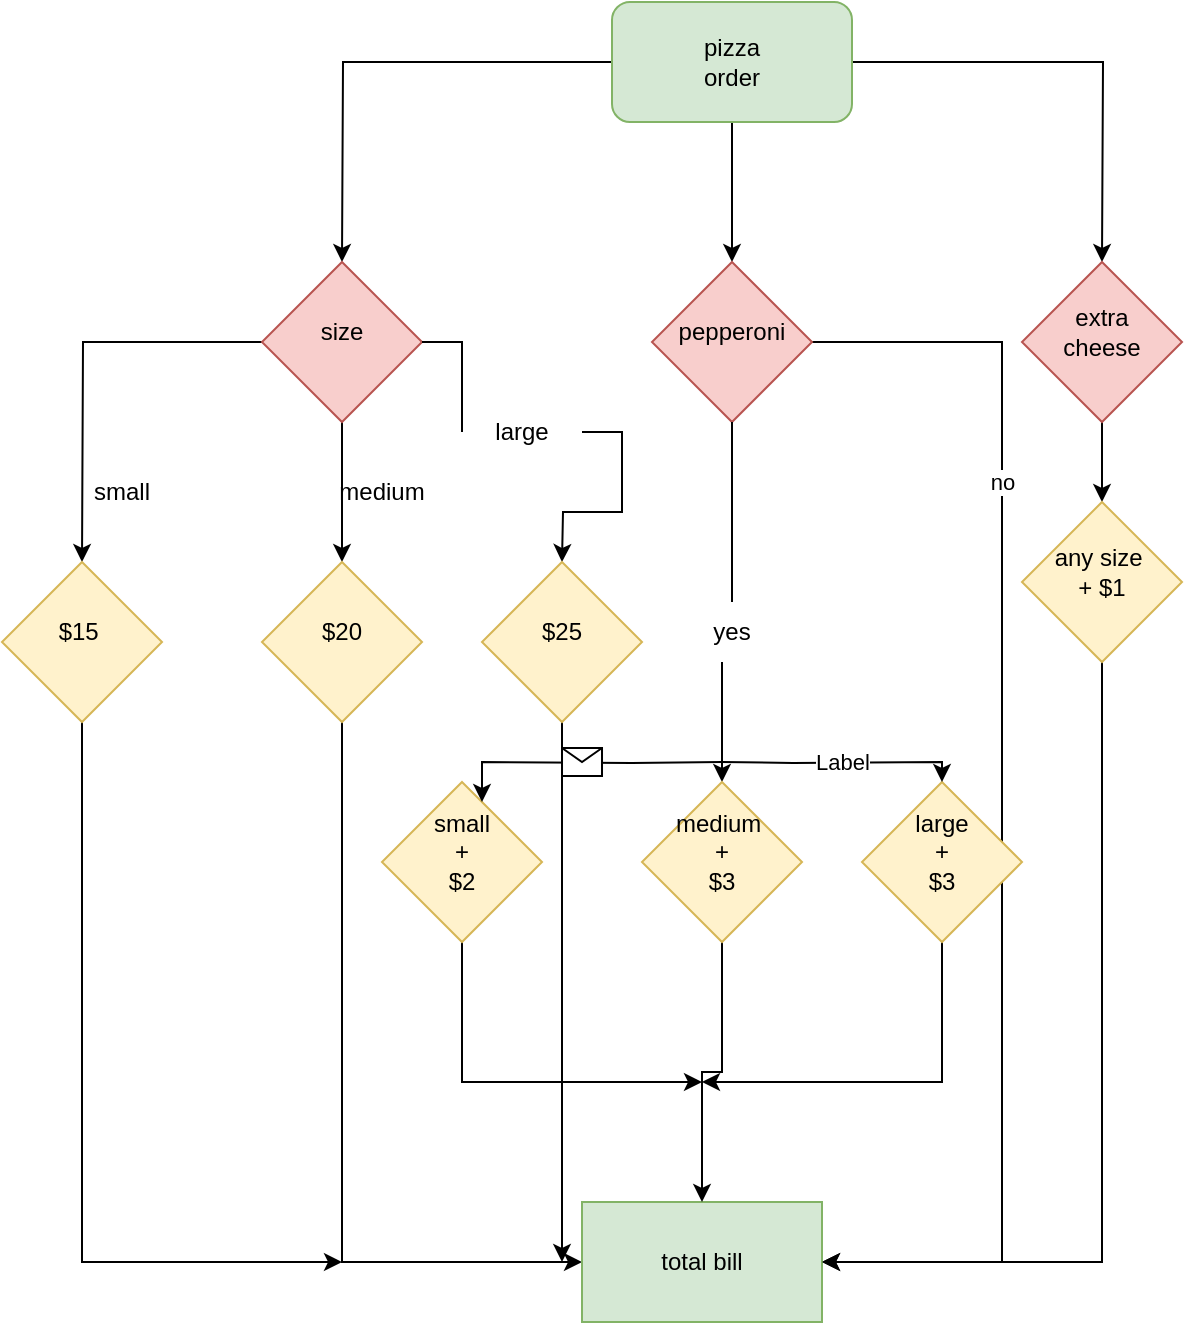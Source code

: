<mxfile version="15.4.0" type="device"><diagram id="C4-uzjTS2zRzK4I6TeIX" name="Page-1"><mxGraphModel dx="1024" dy="584" grid="1" gridSize="10" guides="1" tooltips="1" connect="1" arrows="1" fold="1" page="1" pageScale="1" pageWidth="850" pageHeight="1100" math="0" shadow="0"><root><mxCell id="0"/><mxCell id="1" parent="0"/><mxCell id="UQTVrYzMk53s95awsFhK-3" style="edgeStyle=orthogonalEdgeStyle;rounded=0;orthogonalLoop=1;jettySize=auto;html=1;" edge="1" parent="1" source="UQTVrYzMk53s95awsFhK-1"><mxGeometry relative="1" as="geometry"><mxPoint x="425" y="170" as="targetPoint"/></mxGeometry></mxCell><mxCell id="UQTVrYzMk53s95awsFhK-4" style="edgeStyle=orthogonalEdgeStyle;rounded=0;orthogonalLoop=1;jettySize=auto;html=1;" edge="1" parent="1" source="UQTVrYzMk53s95awsFhK-1"><mxGeometry relative="1" as="geometry"><mxPoint x="230.0" y="170" as="targetPoint"/></mxGeometry></mxCell><mxCell id="UQTVrYzMk53s95awsFhK-5" style="edgeStyle=orthogonalEdgeStyle;rounded=0;orthogonalLoop=1;jettySize=auto;html=1;" edge="1" parent="1" source="UQTVrYzMk53s95awsFhK-1"><mxGeometry relative="1" as="geometry"><mxPoint x="610" y="170" as="targetPoint"/></mxGeometry></mxCell><mxCell id="UQTVrYzMk53s95awsFhK-1" value="" style="rounded=1;whiteSpace=wrap;html=1;fillColor=#d5e8d4;strokeColor=#82b366;" vertex="1" parent="1"><mxGeometry x="365" y="40" width="120" height="60" as="geometry"/></mxCell><mxCell id="UQTVrYzMk53s95awsFhK-2" value="pizza order" style="text;html=1;strokeColor=none;fillColor=none;align=center;verticalAlign=middle;whiteSpace=wrap;rounded=0;" vertex="1" parent="1"><mxGeometry x="395" y="55" width="60" height="30" as="geometry"/></mxCell><mxCell id="UQTVrYzMk53s95awsFhK-12" style="edgeStyle=orthogonalEdgeStyle;rounded=0;orthogonalLoop=1;jettySize=auto;html=1;" edge="1" parent="1" source="UQTVrYzMk53s95awsFhK-6"><mxGeometry relative="1" as="geometry"><mxPoint x="100" y="320" as="targetPoint"/></mxGeometry></mxCell><mxCell id="UQTVrYzMk53s95awsFhK-14" style="edgeStyle=orthogonalEdgeStyle;rounded=0;orthogonalLoop=1;jettySize=auto;html=1;" edge="1" parent="1" source="UQTVrYzMk53s95awsFhK-6"><mxGeometry relative="1" as="geometry"><mxPoint x="230.0" y="320" as="targetPoint"/></mxGeometry></mxCell><mxCell id="UQTVrYzMk53s95awsFhK-6" value="" style="rhombus;whiteSpace=wrap;html=1;fillColor=#f8cecc;strokeColor=#b85450;" vertex="1" parent="1"><mxGeometry x="190" y="170" width="80" height="80" as="geometry"/></mxCell><mxCell id="UQTVrYzMk53s95awsFhK-13" style="edgeStyle=orthogonalEdgeStyle;rounded=0;orthogonalLoop=1;jettySize=auto;html=1;exitX=1;exitY=0.5;exitDx=0;exitDy=0;startArrow=none;" edge="1" parent="1" source="UQTVrYzMk53s95awsFhK-17"><mxGeometry relative="1" as="geometry"><mxPoint x="340" y="320" as="targetPoint"/></mxGeometry></mxCell><mxCell id="UQTVrYzMk53s95awsFhK-7" value="size" style="text;html=1;strokeColor=none;fillColor=none;align=center;verticalAlign=middle;whiteSpace=wrap;rounded=0;" vertex="1" parent="1"><mxGeometry x="200" y="190" width="60" height="30" as="geometry"/></mxCell><mxCell id="UQTVrYzMk53s95awsFhK-32" style="edgeStyle=orthogonalEdgeStyle;rounded=0;orthogonalLoop=1;jettySize=auto;html=1;entryX=0.5;entryY=0;entryDx=0;entryDy=0;startArrow=none;" edge="1" parent="1" source="UQTVrYzMk53s95awsFhK-54" target="UQTVrYzMk53s95awsFhK-35"><mxGeometry relative="1" as="geometry"><mxPoint x="425" y="410" as="targetPoint"/><Array as="points"><mxPoint x="425" y="340"/><mxPoint x="420" y="340"/></Array></mxGeometry></mxCell><mxCell id="UQTVrYzMk53s95awsFhK-53" style="edgeStyle=orthogonalEdgeStyle;rounded=0;orthogonalLoop=1;jettySize=auto;html=1;entryX=1;entryY=0.5;entryDx=0;entryDy=0;" edge="1" parent="1" source="UQTVrYzMk53s95awsFhK-8" target="UQTVrYzMk53s95awsFhK-28"><mxGeometry relative="1" as="geometry"><Array as="points"><mxPoint x="560" y="210"/><mxPoint x="560" y="670"/></Array></mxGeometry></mxCell><mxCell id="UQTVrYzMk53s95awsFhK-8" value="" style="rhombus;whiteSpace=wrap;html=1;fillColor=#f8cecc;strokeColor=#b85450;" vertex="1" parent="1"><mxGeometry x="385" y="170" width="80" height="80" as="geometry"/></mxCell><mxCell id="UQTVrYzMk53s95awsFhK-9" value="pepperoni" style="text;html=1;strokeColor=none;fillColor=none;align=center;verticalAlign=middle;whiteSpace=wrap;rounded=0;" vertex="1" parent="1"><mxGeometry x="395" y="190" width="60" height="30" as="geometry"/></mxCell><mxCell id="UQTVrYzMk53s95awsFhK-50" style="edgeStyle=orthogonalEdgeStyle;rounded=0;orthogonalLoop=1;jettySize=auto;html=1;entryX=0.5;entryY=0;entryDx=0;entryDy=0;" edge="1" parent="1" source="UQTVrYzMk53s95awsFhK-10" target="UQTVrYzMk53s95awsFhK-47"><mxGeometry relative="1" as="geometry"/></mxCell><mxCell id="UQTVrYzMk53s95awsFhK-10" value="" style="rhombus;whiteSpace=wrap;html=1;fillColor=#f8cecc;strokeColor=#b85450;" vertex="1" parent="1"><mxGeometry x="570" y="170" width="80" height="80" as="geometry"/></mxCell><mxCell id="UQTVrYzMk53s95awsFhK-11" value="extra cheese" style="text;html=1;strokeColor=none;fillColor=none;align=center;verticalAlign=middle;whiteSpace=wrap;rounded=0;" vertex="1" parent="1"><mxGeometry x="580" y="190" width="60" height="30" as="geometry"/></mxCell><mxCell id="UQTVrYzMk53s95awsFhK-15" value="small" style="text;html=1;strokeColor=none;fillColor=none;align=center;verticalAlign=middle;whiteSpace=wrap;rounded=0;" vertex="1" parent="1"><mxGeometry x="90" y="270" width="60" height="30" as="geometry"/></mxCell><mxCell id="UQTVrYzMk53s95awsFhK-16" value="medium" style="text;html=1;strokeColor=none;fillColor=none;align=center;verticalAlign=middle;whiteSpace=wrap;rounded=0;" vertex="1" parent="1"><mxGeometry x="220" y="270" width="60" height="30" as="geometry"/></mxCell><mxCell id="UQTVrYzMk53s95awsFhK-17" value="large" style="text;html=1;strokeColor=none;fillColor=none;align=center;verticalAlign=middle;whiteSpace=wrap;rounded=0;" vertex="1" parent="1"><mxGeometry x="290" y="240" width="60" height="30" as="geometry"/></mxCell><mxCell id="UQTVrYzMk53s95awsFhK-18" value="" style="edgeStyle=orthogonalEdgeStyle;rounded=0;orthogonalLoop=1;jettySize=auto;html=1;exitX=1;exitY=0.5;exitDx=0;exitDy=0;endArrow=none;" edge="1" parent="1" source="UQTVrYzMk53s95awsFhK-6" target="UQTVrYzMk53s95awsFhK-17"><mxGeometry relative="1" as="geometry"><mxPoint x="340" y="320" as="targetPoint"/><mxPoint x="270.0" y="210" as="sourcePoint"/></mxGeometry></mxCell><mxCell id="UQTVrYzMk53s95awsFhK-31" style="edgeStyle=orthogonalEdgeStyle;rounded=0;orthogonalLoop=1;jettySize=auto;html=1;" edge="1" parent="1" source="UQTVrYzMk53s95awsFhK-21"><mxGeometry relative="1" as="geometry"><mxPoint x="230.0" y="670" as="targetPoint"/><Array as="points"><mxPoint x="100" y="670"/></Array></mxGeometry></mxCell><mxCell id="UQTVrYzMk53s95awsFhK-21" value="" style="rhombus;whiteSpace=wrap;html=1;fillColor=#fff2cc;strokeColor=#d6b656;" vertex="1" parent="1"><mxGeometry x="60" y="320" width="80" height="80" as="geometry"/></mxCell><mxCell id="UQTVrYzMk53s95awsFhK-22" value="$15&amp;nbsp;" style="text;html=1;strokeColor=none;fillColor=none;align=center;verticalAlign=middle;whiteSpace=wrap;rounded=0;" vertex="1" parent="1"><mxGeometry x="70" y="340" width="60" height="30" as="geometry"/></mxCell><mxCell id="UQTVrYzMk53s95awsFhK-27" style="edgeStyle=orthogonalEdgeStyle;rounded=0;orthogonalLoop=1;jettySize=auto;html=1;entryX=0;entryY=0.5;entryDx=0;entryDy=0;" edge="1" parent="1" source="UQTVrYzMk53s95awsFhK-23" target="UQTVrYzMk53s95awsFhK-28"><mxGeometry relative="1" as="geometry"><mxPoint x="230.0" y="650" as="targetPoint"/><Array as="points"><mxPoint x="230" y="670"/></Array></mxGeometry></mxCell><mxCell id="UQTVrYzMk53s95awsFhK-23" value="" style="rhombus;whiteSpace=wrap;html=1;fillColor=#fff2cc;strokeColor=#d6b656;" vertex="1" parent="1"><mxGeometry x="190" y="320" width="80" height="80" as="geometry"/></mxCell><mxCell id="UQTVrYzMk53s95awsFhK-24" value="$20" style="text;html=1;strokeColor=none;fillColor=none;align=center;verticalAlign=middle;whiteSpace=wrap;rounded=0;" vertex="1" parent="1"><mxGeometry x="200" y="340" width="60" height="30" as="geometry"/></mxCell><mxCell id="UQTVrYzMk53s95awsFhK-30" style="edgeStyle=orthogonalEdgeStyle;rounded=0;orthogonalLoop=1;jettySize=auto;html=1;" edge="1" parent="1" source="UQTVrYzMk53s95awsFhK-25"><mxGeometry relative="1" as="geometry"><mxPoint x="340" y="670" as="targetPoint"/></mxGeometry></mxCell><mxCell id="UQTVrYzMk53s95awsFhK-25" value="" style="rhombus;whiteSpace=wrap;html=1;fillColor=#fff2cc;strokeColor=#d6b656;" vertex="1" parent="1"><mxGeometry x="300" y="320" width="80" height="80" as="geometry"/></mxCell><mxCell id="UQTVrYzMk53s95awsFhK-26" value="$25" style="text;html=1;strokeColor=none;fillColor=none;align=center;verticalAlign=middle;whiteSpace=wrap;rounded=0;" vertex="1" parent="1"><mxGeometry x="310" y="340" width="60" height="30" as="geometry"/></mxCell><mxCell id="UQTVrYzMk53s95awsFhK-28" value="" style="rounded=0;whiteSpace=wrap;html=1;fillColor=#d5e8d4;strokeColor=#82b366;" vertex="1" parent="1"><mxGeometry x="350" y="640" width="120" height="60" as="geometry"/></mxCell><mxCell id="UQTVrYzMk53s95awsFhK-29" value="total bill" style="text;html=1;strokeColor=none;fillColor=none;align=center;verticalAlign=middle;whiteSpace=wrap;rounded=0;" vertex="1" parent="1"><mxGeometry x="380" y="655" width="60" height="30" as="geometry"/></mxCell><mxCell id="UQTVrYzMk53s95awsFhK-39" style="edgeStyle=orthogonalEdgeStyle;rounded=0;orthogonalLoop=1;jettySize=auto;html=1;" edge="1" parent="1" source="UQTVrYzMk53s95awsFhK-33"><mxGeometry relative="1" as="geometry"><mxPoint x="410" y="580" as="targetPoint"/><Array as="points"><mxPoint x="290" y="580"/></Array></mxGeometry></mxCell><mxCell id="UQTVrYzMk53s95awsFhK-33" value="" style="rhombus;whiteSpace=wrap;html=1;fillColor=#fff2cc;strokeColor=#d6b656;" vertex="1" parent="1"><mxGeometry x="250" y="430" width="80" height="80" as="geometry"/></mxCell><mxCell id="UQTVrYzMk53s95awsFhK-34" value="small&lt;br&gt;+&lt;br&gt;$2" style="text;html=1;strokeColor=none;fillColor=none;align=center;verticalAlign=middle;whiteSpace=wrap;rounded=0;" vertex="1" parent="1"><mxGeometry x="260" y="450" width="60" height="30" as="geometry"/></mxCell><mxCell id="UQTVrYzMk53s95awsFhK-45" style="edgeStyle=orthogonalEdgeStyle;rounded=0;orthogonalLoop=1;jettySize=auto;html=1;" edge="1" parent="1" source="UQTVrYzMk53s95awsFhK-35" target="UQTVrYzMk53s95awsFhK-28"><mxGeometry relative="1" as="geometry"/></mxCell><mxCell id="UQTVrYzMk53s95awsFhK-35" value="" style="rhombus;whiteSpace=wrap;html=1;fillColor=#fff2cc;strokeColor=#d6b656;" vertex="1" parent="1"><mxGeometry x="380" y="430" width="80" height="80" as="geometry"/></mxCell><mxCell id="UQTVrYzMk53s95awsFhK-36" value="medium&amp;nbsp;&lt;br&gt;+&lt;br&gt;$3" style="text;html=1;strokeColor=none;fillColor=none;align=center;verticalAlign=middle;whiteSpace=wrap;rounded=0;" vertex="1" parent="1"><mxGeometry x="390" y="450" width="60" height="30" as="geometry"/></mxCell><mxCell id="UQTVrYzMk53s95awsFhK-46" style="edgeStyle=orthogonalEdgeStyle;rounded=0;orthogonalLoop=1;jettySize=auto;html=1;" edge="1" parent="1" source="UQTVrYzMk53s95awsFhK-37"><mxGeometry relative="1" as="geometry"><mxPoint x="410" y="580" as="targetPoint"/><Array as="points"><mxPoint x="530" y="580"/></Array></mxGeometry></mxCell><mxCell id="UQTVrYzMk53s95awsFhK-37" value="" style="rhombus;whiteSpace=wrap;html=1;fillColor=#fff2cc;strokeColor=#d6b656;" vertex="1" parent="1"><mxGeometry x="490" y="430" width="80" height="80" as="geometry"/></mxCell><mxCell id="UQTVrYzMk53s95awsFhK-38" value="large&lt;br&gt;+&lt;br&gt;$3" style="text;html=1;strokeColor=none;fillColor=none;align=center;verticalAlign=middle;whiteSpace=wrap;rounded=0;" vertex="1" parent="1"><mxGeometry x="500" y="450" width="60" height="30" as="geometry"/></mxCell><mxCell id="UQTVrYzMk53s95awsFhK-40" value="" style="endArrow=classic;html=1;rounded=0;edgeStyle=orthogonalEdgeStyle;entryX=0.5;entryY=0;entryDx=0;entryDy=0;" edge="1" parent="1" target="UQTVrYzMk53s95awsFhK-37"><mxGeometry relative="1" as="geometry"><mxPoint x="420" y="420" as="sourcePoint"/><mxPoint x="520" y="420" as="targetPoint"/></mxGeometry></mxCell><mxCell id="UQTVrYzMk53s95awsFhK-41" value="Label" style="edgeLabel;resizable=0;html=1;align=center;verticalAlign=middle;" connectable="0" vertex="1" parent="UQTVrYzMk53s95awsFhK-40"><mxGeometry relative="1" as="geometry"/></mxCell><mxCell id="UQTVrYzMk53s95awsFhK-43" value="" style="endArrow=classic;html=1;rounded=0;edgeStyle=orthogonalEdgeStyle;entryX=0.625;entryY=0.125;entryDx=0;entryDy=0;entryPerimeter=0;" edge="1" parent="1" target="UQTVrYzMk53s95awsFhK-33"><mxGeometry relative="1" as="geometry"><mxPoint x="420" y="420" as="sourcePoint"/><mxPoint x="530" y="460" as="targetPoint"/></mxGeometry></mxCell><mxCell id="UQTVrYzMk53s95awsFhK-44" value="" style="shape=message;html=1;outlineConnect=0;" vertex="1" parent="UQTVrYzMk53s95awsFhK-43"><mxGeometry width="20" height="14" relative="1" as="geometry"><mxPoint x="-10" y="-7" as="offset"/></mxGeometry></mxCell><mxCell id="UQTVrYzMk53s95awsFhK-51" style="edgeStyle=orthogonalEdgeStyle;rounded=0;orthogonalLoop=1;jettySize=auto;html=1;entryX=1;entryY=0.5;entryDx=0;entryDy=0;" edge="1" parent="1" source="UQTVrYzMk53s95awsFhK-47" target="UQTVrYzMk53s95awsFhK-28"><mxGeometry relative="1" as="geometry"><Array as="points"><mxPoint x="610" y="670"/></Array></mxGeometry></mxCell><mxCell id="UQTVrYzMk53s95awsFhK-47" value="" style="rhombus;whiteSpace=wrap;html=1;fillColor=#fff2cc;strokeColor=#d6b656;" vertex="1" parent="1"><mxGeometry x="570" y="290" width="80" height="80" as="geometry"/></mxCell><mxCell id="UQTVrYzMk53s95awsFhK-48" value="any size&amp;nbsp;&lt;br&gt;+ $1" style="text;html=1;strokeColor=none;fillColor=none;align=center;verticalAlign=middle;whiteSpace=wrap;rounded=0;" vertex="1" parent="1"><mxGeometry x="580" y="310" width="60" height="30" as="geometry"/></mxCell><mxCell id="UQTVrYzMk53s95awsFhK-49" value="no" style="edgeLabel;resizable=0;html=1;align=center;verticalAlign=middle;" connectable="0" vertex="1" parent="1"><mxGeometry x="560" y="280" as="geometry"/></mxCell><mxCell id="UQTVrYzMk53s95awsFhK-54" value="yes" style="text;html=1;strokeColor=none;fillColor=none;align=center;verticalAlign=middle;whiteSpace=wrap;rounded=0;" vertex="1" parent="1"><mxGeometry x="395" y="340" width="60" height="30" as="geometry"/></mxCell><mxCell id="UQTVrYzMk53s95awsFhK-55" value="" style="edgeStyle=orthogonalEdgeStyle;rounded=0;orthogonalLoop=1;jettySize=auto;html=1;entryX=0.5;entryY=0;entryDx=0;entryDy=0;endArrow=none;" edge="1" parent="1" source="UQTVrYzMk53s95awsFhK-8" target="UQTVrYzMk53s95awsFhK-54"><mxGeometry relative="1" as="geometry"><mxPoint x="420" y="430" as="targetPoint"/><mxPoint x="425" y="250" as="sourcePoint"/><Array as="points"/></mxGeometry></mxCell></root></mxGraphModel></diagram></mxfile>